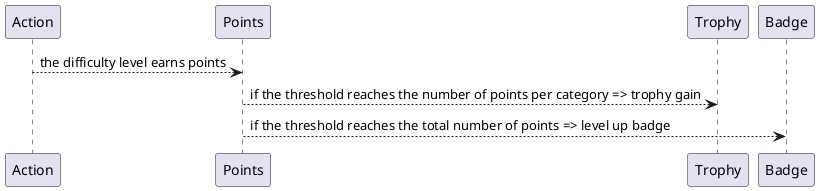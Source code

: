 @startuml

Action --> Points : the difficulty level earns points
Points --> Trophy : if the threshold reaches the number of points per category => trophy gain
Points --> Badge : if the threshold reaches the total number of points => level up badge

@enduml